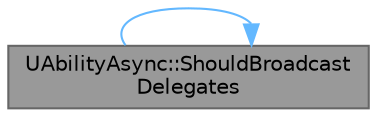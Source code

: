 digraph "UAbilityAsync::ShouldBroadcastDelegates"
{
 // INTERACTIVE_SVG=YES
 // LATEX_PDF_SIZE
  bgcolor="transparent";
  edge [fontname=Helvetica,fontsize=10,labelfontname=Helvetica,labelfontsize=10];
  node [fontname=Helvetica,fontsize=10,shape=box,height=0.2,width=0.4];
  rankdir="LR";
  Node1 [id="Node000001",label="UAbilityAsync::ShouldBroadcast\lDelegates",height=0.2,width=0.4,color="gray40", fillcolor="grey60", style="filled", fontcolor="black",tooltip="This should be called prior to broadcasting delegates back into the event graph, this ensures the act..."];
  Node1 -> Node1 [id="edge1_Node000001_Node000001",color="steelblue1",style="solid",tooltip=" "];
}
